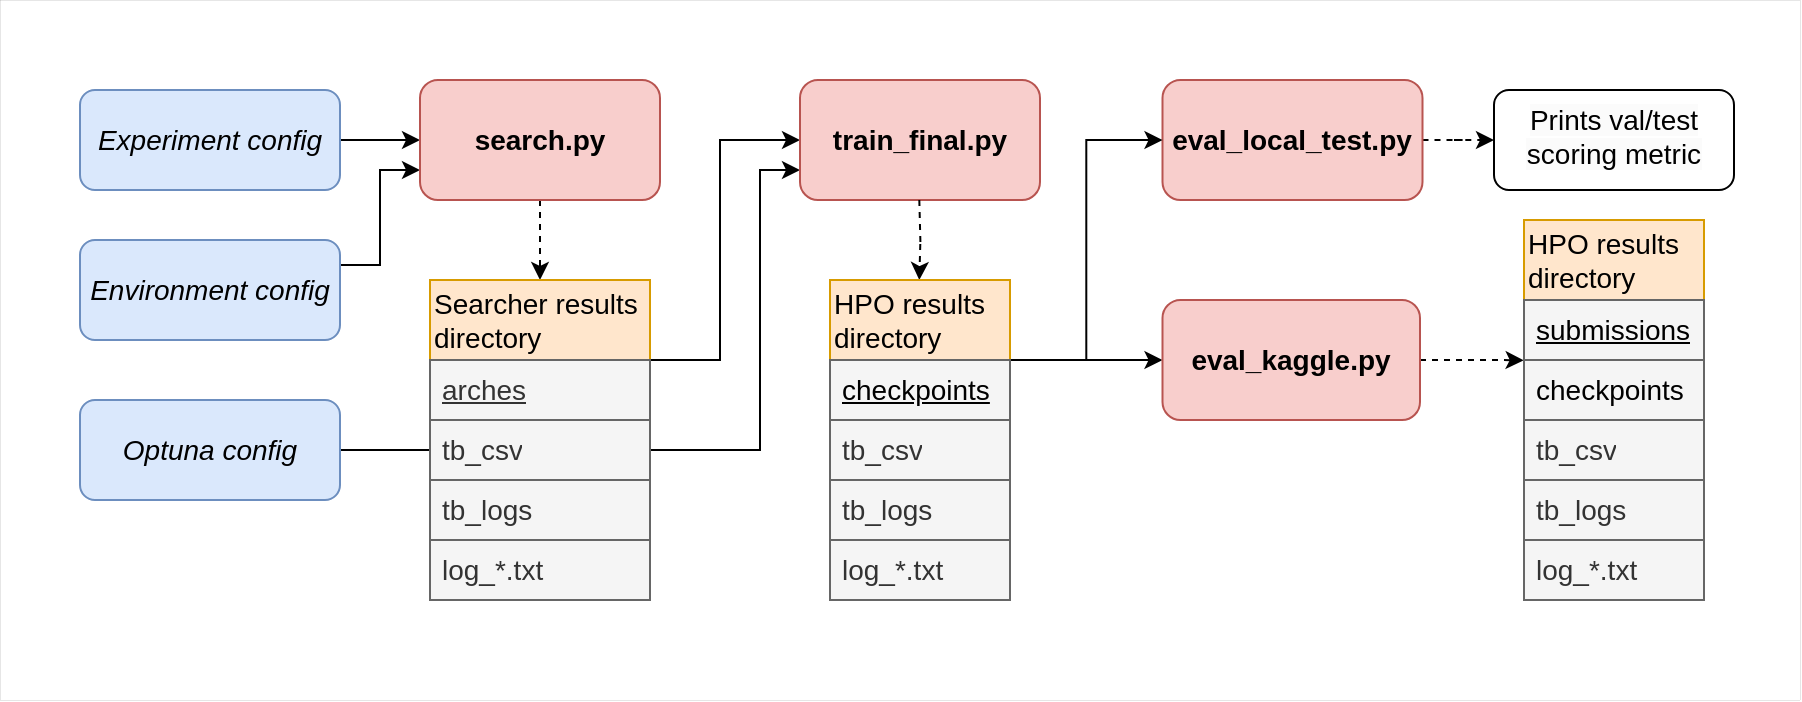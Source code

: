 <mxfile version="20.8.10" type="github">
  <diagram name="Page-1" id="mfASE-bE5K1xZ66X_48S">
    <mxGraphModel dx="2074" dy="1156" grid="1" gridSize="10" guides="1" tooltips="1" connect="1" arrows="1" fold="1" page="1" pageScale="1" pageWidth="827" pageHeight="1169" math="0" shadow="0">
      <root>
        <mxCell id="0" />
        <object label="background" id="Hh2Wy0dAyhKDAtI426Yj-69">
          <mxCell parent="0" />
        </object>
        <mxCell id="Hh2Wy0dAyhKDAtI426Yj-73" value="" style="rounded=0;whiteSpace=wrap;html=1;strokeWidth=0;fontSize=14;" parent="Hh2Wy0dAyhKDAtI426Yj-69" vertex="1">
          <mxGeometry y="200" width="900" height="350" as="geometry" />
        </mxCell>
        <object label="main" id="1">
          <mxCell style="" parent="0" />
        </object>
        <mxCell id="Hh2Wy0dAyhKDAtI426Yj-17" style="edgeStyle=orthogonalEdgeStyle;rounded=0;orthogonalLoop=1;jettySize=auto;html=1;exitX=1;exitY=0.5;exitDx=0;exitDy=0;entryX=0;entryY=0.75;entryDx=0;entryDy=0;fontSize=14;" parent="1" source="Hh2Wy0dAyhKDAtI426Yj-12" target="Hh2Wy0dAyhKDAtI426Yj-11" edge="1">
          <mxGeometry relative="1" as="geometry">
            <Array as="points">
              <mxPoint x="380" y="425" />
              <mxPoint x="380" y="285" />
            </Array>
          </mxGeometry>
        </mxCell>
        <mxCell id="Hh2Wy0dAyhKDAtI426Yj-9" style="edgeStyle=orthogonalEdgeStyle;rounded=0;orthogonalLoop=1;jettySize=auto;html=1;exitX=1;exitY=0.5;exitDx=0;exitDy=0;entryX=0;entryY=0.5;entryDx=0;entryDy=0;fontSize=14;" parent="1" source="Hh2Wy0dAyhKDAtI426Yj-1" target="Hh2Wy0dAyhKDAtI426Yj-5" edge="1">
          <mxGeometry relative="1" as="geometry" />
        </mxCell>
        <mxCell id="Hh2Wy0dAyhKDAtI426Yj-1" value="&lt;font style=&quot;&quot;&gt;&lt;span style=&quot;font-size: 14px;&quot;&gt;&lt;span&gt;Experiment config&lt;/span&gt;&lt;/span&gt;&lt;font size=&quot;1&quot;&gt;&lt;br&gt;&lt;/font&gt;&lt;/font&gt;" style="rounded=1;whiteSpace=wrap;html=1;fillColor=#dae8fc;strokeColor=#6c8ebf;fontStyle=2" parent="1" vertex="1">
          <mxGeometry x="40" y="245" width="130" height="50" as="geometry" />
        </mxCell>
        <mxCell id="Hh2Wy0dAyhKDAtI426Yj-8" style="edgeStyle=orthogonalEdgeStyle;rounded=0;orthogonalLoop=1;jettySize=auto;html=1;exitX=1;exitY=0.25;exitDx=0;exitDy=0;entryX=0;entryY=0.75;entryDx=0;entryDy=0;fontSize=14;" parent="1" source="Hh2Wy0dAyhKDAtI426Yj-2" target="Hh2Wy0dAyhKDAtI426Yj-5" edge="1">
          <mxGeometry relative="1" as="geometry" />
        </mxCell>
        <mxCell id="Hh2Wy0dAyhKDAtI426Yj-2" value="&lt;font style=&quot;&quot;&gt;&lt;span style=&quot;font-size: 14px;&quot;&gt;&lt;span&gt;Environment config&lt;/span&gt;&lt;/span&gt;&lt;font size=&quot;1&quot;&gt;&lt;br&gt;&lt;/font&gt;&lt;/font&gt;" style="rounded=1;whiteSpace=wrap;html=1;fillColor=#dae8fc;strokeColor=#6c8ebf;fontStyle=2" parent="1" vertex="1">
          <mxGeometry x="40" y="320" width="130" height="50" as="geometry" />
        </mxCell>
        <mxCell id="Hh2Wy0dAyhKDAtI426Yj-10" style="edgeStyle=orthogonalEdgeStyle;rounded=0;orthogonalLoop=1;jettySize=auto;html=1;exitX=0.5;exitY=1;exitDx=0;exitDy=0;entryX=0.5;entryY=0;entryDx=0;entryDy=0;fontSize=14;dashed=1;" parent="1" source="Hh2Wy0dAyhKDAtI426Yj-5" edge="1">
          <mxGeometry relative="1" as="geometry">
            <mxPoint x="270" y="340" as="targetPoint" />
          </mxGeometry>
        </mxCell>
        <mxCell id="Hh2Wy0dAyhKDAtI426Yj-5" value="search.py" style="rounded=1;whiteSpace=wrap;html=1;fontSize=14;fillColor=#f8cecc;strokeColor=#b85450;fontStyle=1" parent="1" vertex="1">
          <mxGeometry x="210" y="240" width="120" height="60" as="geometry" />
        </mxCell>
        <mxCell id="Hh2Wy0dAyhKDAtI426Yj-18" style="edgeStyle=orthogonalEdgeStyle;rounded=0;orthogonalLoop=1;jettySize=auto;html=1;entryX=0;entryY=0.5;entryDx=0;entryDy=0;fontSize=14;exitX=1;exitY=0.25;exitDx=0;exitDy=0;" parent="1" source="Hh2Wy0dAyhKDAtI426Yj-28" target="Hh2Wy0dAyhKDAtI426Yj-11" edge="1">
          <mxGeometry relative="1" as="geometry">
            <mxPoint x="340" y="377" as="sourcePoint" />
            <Array as="points">
              <mxPoint x="360" y="380" />
              <mxPoint x="360" y="270" />
            </Array>
          </mxGeometry>
        </mxCell>
        <mxCell id="Hh2Wy0dAyhKDAtI426Yj-11" value="train_final.py" style="rounded=1;whiteSpace=wrap;html=1;fontSize=14;fillColor=#f8cecc;strokeColor=#b85450;fontStyle=1" parent="1" vertex="1">
          <mxGeometry x="400" y="240" width="120" height="60" as="geometry" />
        </mxCell>
        <mxCell id="Hh2Wy0dAyhKDAtI426Yj-12" value="&lt;font style=&quot;&quot;&gt;&lt;span style=&quot;font-size: 14px;&quot;&gt;&lt;span&gt;Optuna config&lt;/span&gt;&lt;/span&gt;&lt;font size=&quot;1&quot;&gt;&lt;br&gt;&lt;/font&gt;&lt;/font&gt;" style="rounded=1;whiteSpace=wrap;html=1;fillColor=#dae8fc;strokeColor=#6c8ebf;fontStyle=2" parent="1" vertex="1">
          <mxGeometry x="40" y="400" width="130" height="50" as="geometry" />
        </mxCell>
        <mxCell id="Hh2Wy0dAyhKDAtI426Yj-19" style="edgeStyle=orthogonalEdgeStyle;rounded=0;orthogonalLoop=1;jettySize=auto;html=1;exitX=0.5;exitY=1;exitDx=0;exitDy=0;entryX=0.5;entryY=0;entryDx=0;entryDy=0;fontSize=14;dashed=1;" parent="1" edge="1">
          <mxGeometry relative="1" as="geometry">
            <mxPoint x="459.66" y="300" as="sourcePoint" />
            <mxPoint x="459.66" y="340" as="targetPoint" />
          </mxGeometry>
        </mxCell>
        <mxCell id="Hh2Wy0dAyhKDAtI426Yj-22" style="edgeStyle=orthogonalEdgeStyle;rounded=0;orthogonalLoop=1;jettySize=auto;html=1;exitX=1;exitY=0.25;exitDx=0;exitDy=0;entryX=0;entryY=0.5;entryDx=0;entryDy=0;fontSize=14;" parent="1" source="Hh2Wy0dAyhKDAtI426Yj-34" target="Hh2Wy0dAyhKDAtI426Yj-21" edge="1">
          <mxGeometry relative="1" as="geometry">
            <mxPoint x="520" y="377.5" as="sourcePoint" />
          </mxGeometry>
        </mxCell>
        <mxCell id="Hh2Wy0dAyhKDAtI426Yj-66" style="edgeStyle=orthogonalEdgeStyle;rounded=0;orthogonalLoop=1;jettySize=auto;html=1;dashed=1;fontSize=14;entryX=-0.002;entryY=1.005;entryDx=0;entryDy=0;entryPerimeter=0;" parent="1" source="Hh2Wy0dAyhKDAtI426Yj-21" target="Hh2Wy0dAyhKDAtI426Yj-49" edge="1">
          <mxGeometry relative="1" as="geometry">
            <mxPoint x="730.429" y="360" as="targetPoint" />
            <Array as="points">
              <mxPoint x="750" y="380" />
              <mxPoint x="750" y="380" />
            </Array>
          </mxGeometry>
        </mxCell>
        <mxCell id="Hh2Wy0dAyhKDAtI426Yj-21" value="eval_kaggle.py" style="rounded=1;whiteSpace=wrap;html=1;fontSize=14;fillColor=#f8cecc;strokeColor=#b85450;fontStyle=1" parent="1" vertex="1">
          <mxGeometry x="581.25" y="350" width="128.75" height="60" as="geometry" />
        </mxCell>
        <mxCell id="Hh2Wy0dAyhKDAtI426Yj-55" style="edgeStyle=orthogonalEdgeStyle;rounded=0;orthogonalLoop=1;jettySize=auto;html=1;entryX=0;entryY=0.5;entryDx=0;entryDy=0;fontSize=14;dashed=1;" parent="1" source="Hh2Wy0dAyhKDAtI426Yj-26" target="Hh2Wy0dAyhKDAtI426Yj-54" edge="1">
          <mxGeometry relative="1" as="geometry" />
        </mxCell>
        <mxCell id="Hh2Wy0dAyhKDAtI426Yj-26" value="eval_local_test.py" style="rounded=1;whiteSpace=wrap;html=1;fontSize=14;fillColor=#f8cecc;strokeColor=#b85450;fontStyle=1" parent="1" vertex="1">
          <mxGeometry x="581.25" y="240" width="130" height="60" as="geometry" />
        </mxCell>
        <mxCell id="Hh2Wy0dAyhKDAtI426Yj-28" value="Searcher results&lt;br style=&quot;border-color: var(--border-color);&quot;&gt;directory" style="swimlane;fontStyle=0;childLayout=stackLayout;horizontal=1;startSize=40;horizontalStack=0;resizeParent=1;resizeParentMax=0;resizeLast=0;collapsible=1;marginBottom=0;whiteSpace=wrap;html=1;fontSize=14;rounded=0;fillColor=#ffe6cc;strokeColor=#d79b00;align=left;" parent="1" vertex="1">
          <mxGeometry x="215" y="340" width="110" height="160" as="geometry">
            <mxRectangle x="175" y="340" width="140" height="50" as="alternateBounds" />
          </mxGeometry>
        </mxCell>
        <mxCell id="Hh2Wy0dAyhKDAtI426Yj-29" value="&lt;u style=&quot;background-color: initial; border-color: var(--border-color);&quot;&gt;arches&lt;/u&gt;" style="text;align=left;verticalAlign=middle;spacingLeft=4;spacingRight=4;overflow=hidden;points=[[0,0.5],[1,0.5]];portConstraint=eastwest;rotatable=0;whiteSpace=wrap;html=1;fontSize=14;fillColor=#f5f5f5;fontColor=#333333;strokeColor=#666666;" parent="Hh2Wy0dAyhKDAtI426Yj-28" vertex="1">
          <mxGeometry y="40" width="110" height="30" as="geometry" />
        </mxCell>
        <mxCell id="Hh2Wy0dAyhKDAtI426Yj-30" value="&lt;span style=&quot;background-color: initial;&quot;&gt;tb_csv&lt;/span&gt;" style="text;align=left;verticalAlign=middle;spacingLeft=4;spacingRight=4;overflow=hidden;points=[[0,0.5],[1,0.5]];portConstraint=eastwest;rotatable=0;whiteSpace=wrap;html=1;fontSize=14;fillColor=#f5f5f5;fontColor=#333333;strokeColor=#666666;" parent="Hh2Wy0dAyhKDAtI426Yj-28" vertex="1">
          <mxGeometry y="70" width="110" height="30" as="geometry" />
        </mxCell>
        <mxCell id="Hh2Wy0dAyhKDAtI426Yj-31" value="&lt;span style=&quot;background-color: initial;&quot;&gt;tb_logs&lt;/span&gt;" style="text;align=left;verticalAlign=middle;spacingLeft=4;spacingRight=4;overflow=hidden;points=[[0,0.5],[1,0.5]];portConstraint=eastwest;rotatable=0;whiteSpace=wrap;html=1;fontSize=14;fillColor=#f5f5f5;fontColor=#333333;strokeColor=#666666;" parent="Hh2Wy0dAyhKDAtI426Yj-28" vertex="1">
          <mxGeometry y="100" width="110" height="30" as="geometry" />
        </mxCell>
        <mxCell id="Hh2Wy0dAyhKDAtI426Yj-33" value="&lt;span style=&quot;background-color: initial;&quot;&gt;log_*.txt&lt;/span&gt;" style="text;align=left;verticalAlign=middle;spacingLeft=4;spacingRight=4;overflow=hidden;points=[[0,0.5],[1,0.5]];portConstraint=eastwest;rotatable=0;whiteSpace=wrap;html=1;fontSize=14;fillColor=#f5f5f5;fontColor=#333333;strokeColor=#666666;" parent="Hh2Wy0dAyhKDAtI426Yj-28" vertex="1">
          <mxGeometry y="130" width="110" height="30" as="geometry" />
        </mxCell>
        <mxCell id="Hh2Wy0dAyhKDAtI426Yj-50" style="edgeStyle=orthogonalEdgeStyle;rounded=0;orthogonalLoop=1;jettySize=auto;html=1;exitX=1;exitY=0.25;exitDx=0;exitDy=0;entryX=0;entryY=0.5;entryDx=0;entryDy=0;fontSize=14;" parent="1" source="Hh2Wy0dAyhKDAtI426Yj-34" target="Hh2Wy0dAyhKDAtI426Yj-26" edge="1">
          <mxGeometry relative="1" as="geometry" />
        </mxCell>
        <mxCell id="Hh2Wy0dAyhKDAtI426Yj-34" value="HPO results&lt;br style=&quot;border-color: var(--border-color);&quot;&gt;directory" style="swimlane;fontStyle=0;childLayout=stackLayout;horizontal=1;startSize=40;horizontalStack=0;resizeParent=1;resizeParentMax=0;resizeLast=0;collapsible=1;marginBottom=0;whiteSpace=wrap;html=1;fontSize=14;rounded=0;fillColor=#ffe6cc;strokeColor=#d79b00;align=left;" parent="1" vertex="1">
          <mxGeometry x="415" y="340" width="90" height="160" as="geometry">
            <mxRectangle x="160" y="500" width="140" height="50" as="alternateBounds" />
          </mxGeometry>
        </mxCell>
        <mxCell id="Hh2Wy0dAyhKDAtI426Yj-35" value="&lt;u style=&quot;color: rgb(0, 0, 0); background-color: initial; border-color: var(--border-color);&quot;&gt;checkpoints&lt;/u&gt;" style="text;align=left;verticalAlign=middle;spacingLeft=4;spacingRight=4;overflow=hidden;points=[[0,0.5],[1,0.5]];portConstraint=eastwest;rotatable=0;whiteSpace=wrap;html=1;fontSize=14;fillColor=#f5f5f5;fontColor=#333333;strokeColor=#666666;" parent="Hh2Wy0dAyhKDAtI426Yj-34" vertex="1">
          <mxGeometry y="40" width="90" height="30" as="geometry" />
        </mxCell>
        <mxCell id="Hh2Wy0dAyhKDAtI426Yj-36" value="&lt;span style=&quot;background-color: initial;&quot;&gt;tb_csv&lt;/span&gt;" style="text;align=left;verticalAlign=middle;spacingLeft=4;spacingRight=4;overflow=hidden;points=[[0,0.5],[1,0.5]];portConstraint=eastwest;rotatable=0;whiteSpace=wrap;html=1;fontSize=14;fillColor=#f5f5f5;fontColor=#333333;strokeColor=#666666;" parent="Hh2Wy0dAyhKDAtI426Yj-34" vertex="1">
          <mxGeometry y="70" width="90" height="30" as="geometry" />
        </mxCell>
        <mxCell id="Hh2Wy0dAyhKDAtI426Yj-37" value="&lt;span style=&quot;background-color: initial;&quot;&gt;tb_logs&lt;/span&gt;" style="text;align=left;verticalAlign=middle;spacingLeft=4;spacingRight=4;overflow=hidden;points=[[0,0.5],[1,0.5]];portConstraint=eastwest;rotatable=0;whiteSpace=wrap;html=1;fontSize=14;fillColor=#f5f5f5;fontColor=#333333;strokeColor=#666666;" parent="Hh2Wy0dAyhKDAtI426Yj-34" vertex="1">
          <mxGeometry y="100" width="90" height="30" as="geometry" />
        </mxCell>
        <mxCell id="Hh2Wy0dAyhKDAtI426Yj-38" value="&lt;span style=&quot;background-color: initial;&quot;&gt;log_*.txt&lt;/span&gt;" style="text;align=left;verticalAlign=middle;spacingLeft=4;spacingRight=4;overflow=hidden;points=[[0,0.5],[1,0.5]];portConstraint=eastwest;rotatable=0;whiteSpace=wrap;html=1;fontSize=14;fillColor=#f5f5f5;fontColor=#333333;strokeColor=#666666;" parent="Hh2Wy0dAyhKDAtI426Yj-34" vertex="1">
          <mxGeometry y="130" width="90" height="30" as="geometry" />
        </mxCell>
        <mxCell id="Hh2Wy0dAyhKDAtI426Yj-39" value="HPO results&lt;br style=&quot;border-color: var(--border-color);&quot;&gt;directory" style="swimlane;fontStyle=0;childLayout=stackLayout;horizontal=1;startSize=40;horizontalStack=0;resizeParent=1;resizeParentMax=0;resizeLast=0;collapsible=1;marginBottom=0;whiteSpace=wrap;html=1;fontSize=14;rounded=0;fillColor=#ffe6cc;strokeColor=#d79b00;align=left;" parent="1" vertex="1">
          <mxGeometry x="762" y="310" width="90" height="190" as="geometry">
            <mxRectangle x="160" y="500" width="140" height="50" as="alternateBounds" />
          </mxGeometry>
        </mxCell>
        <mxCell id="Hh2Wy0dAyhKDAtI426Yj-49" value="&lt;u style=&quot;color: rgb(0, 0, 0); background-color: initial; border-color: var(--border-color);&quot;&gt;submissions&lt;/u&gt;" style="text;align=left;verticalAlign=middle;spacingLeft=4;spacingRight=4;overflow=hidden;points=[[0,0.5],[1,0.5]];portConstraint=eastwest;rotatable=0;whiteSpace=wrap;html=1;fontSize=14;fillColor=#f5f5f5;fontColor=#333333;strokeColor=#666666;" parent="Hh2Wy0dAyhKDAtI426Yj-39" vertex="1">
          <mxGeometry y="40" width="90" height="30" as="geometry" />
        </mxCell>
        <mxCell id="Hh2Wy0dAyhKDAtI426Yj-40" value="&lt;span style=&quot;color: rgb(0, 0, 0); background-color: initial; border-color: var(--border-color);&quot;&gt;checkpoints&lt;/span&gt;" style="text;align=left;verticalAlign=middle;spacingLeft=4;spacingRight=4;overflow=hidden;points=[[0,0.5],[1,0.5]];portConstraint=eastwest;rotatable=0;whiteSpace=wrap;html=1;fontSize=14;fillColor=#f5f5f5;fontColor=#333333;strokeColor=#666666;" parent="Hh2Wy0dAyhKDAtI426Yj-39" vertex="1">
          <mxGeometry y="70" width="90" height="30" as="geometry" />
        </mxCell>
        <mxCell id="Hh2Wy0dAyhKDAtI426Yj-41" value="&lt;span style=&quot;background-color: initial;&quot;&gt;tb_csv&lt;/span&gt;" style="text;align=left;verticalAlign=middle;spacingLeft=4;spacingRight=4;overflow=hidden;points=[[0,0.5],[1,0.5]];portConstraint=eastwest;rotatable=0;whiteSpace=wrap;html=1;fontSize=14;fillColor=#f5f5f5;fontColor=#333333;strokeColor=#666666;" parent="Hh2Wy0dAyhKDAtI426Yj-39" vertex="1">
          <mxGeometry y="100" width="90" height="30" as="geometry" />
        </mxCell>
        <mxCell id="Hh2Wy0dAyhKDAtI426Yj-42" value="&lt;span style=&quot;background-color: initial;&quot;&gt;tb_logs&lt;/span&gt;" style="text;align=left;verticalAlign=middle;spacingLeft=4;spacingRight=4;overflow=hidden;points=[[0,0.5],[1,0.5]];portConstraint=eastwest;rotatable=0;whiteSpace=wrap;html=1;fontSize=14;fillColor=#f5f5f5;fontColor=#333333;strokeColor=#666666;" parent="Hh2Wy0dAyhKDAtI426Yj-39" vertex="1">
          <mxGeometry y="130" width="90" height="30" as="geometry" />
        </mxCell>
        <mxCell id="Hh2Wy0dAyhKDAtI426Yj-43" value="&lt;span style=&quot;background-color: initial;&quot;&gt;log_*.txt&lt;/span&gt;" style="text;align=left;verticalAlign=middle;spacingLeft=4;spacingRight=4;overflow=hidden;points=[[0,0.5],[1,0.5]];portConstraint=eastwest;rotatable=0;whiteSpace=wrap;html=1;fontSize=14;fillColor=#f5f5f5;fontColor=#333333;strokeColor=#666666;" parent="Hh2Wy0dAyhKDAtI426Yj-39" vertex="1">
          <mxGeometry y="160" width="90" height="30" as="geometry" />
        </mxCell>
        <mxCell id="Hh2Wy0dAyhKDAtI426Yj-54" value="&lt;span style=&quot;color: rgb(0, 0, 0); font-family: Helvetica; font-size: 14px; font-style: normal; font-variant-ligatures: normal; font-variant-caps: normal; font-weight: 400; letter-spacing: normal; orphans: 2; text-align: center; text-indent: 0px; text-transform: none; widows: 2; word-spacing: 0px; -webkit-text-stroke-width: 0px; background-color: rgb(251, 251, 251); text-decoration-thickness: initial; text-decoration-style: initial; text-decoration-color: initial; float: none; display: inline !important;&quot;&gt;Prints val/test&lt;/span&gt;&lt;br style=&quot;border-color: var(--border-color); color: rgb(0, 0, 0); font-family: Helvetica; font-size: 14px; font-style: normal; font-variant-ligatures: normal; font-variant-caps: normal; font-weight: 400; letter-spacing: normal; orphans: 2; text-align: center; text-indent: 0px; text-transform: none; widows: 2; word-spacing: 0px; -webkit-text-stroke-width: 0px; background-color: rgb(251, 251, 251); text-decoration-thickness: initial; text-decoration-style: initial; text-decoration-color: initial;&quot;&gt;&lt;span style=&quot;color: rgb(0, 0, 0); font-family: Helvetica; font-size: 14px; font-style: normal; font-variant-ligatures: normal; font-variant-caps: normal; font-weight: 400; letter-spacing: normal; orphans: 2; text-align: center; text-indent: 0px; text-transform: none; widows: 2; word-spacing: 0px; -webkit-text-stroke-width: 0px; background-color: rgb(251, 251, 251); text-decoration-thickness: initial; text-decoration-style: initial; text-decoration-color: initial; float: none; display: inline !important;&quot;&gt;scoring metric&lt;/span&gt;&lt;br&gt;" style="rounded=1;whiteSpace=wrap;html=1;fontSize=14;verticalAlign=top;" parent="1" vertex="1">
          <mxGeometry x="747" y="245" width="120" height="50" as="geometry" />
        </mxCell>
      </root>
    </mxGraphModel>
  </diagram>
</mxfile>
